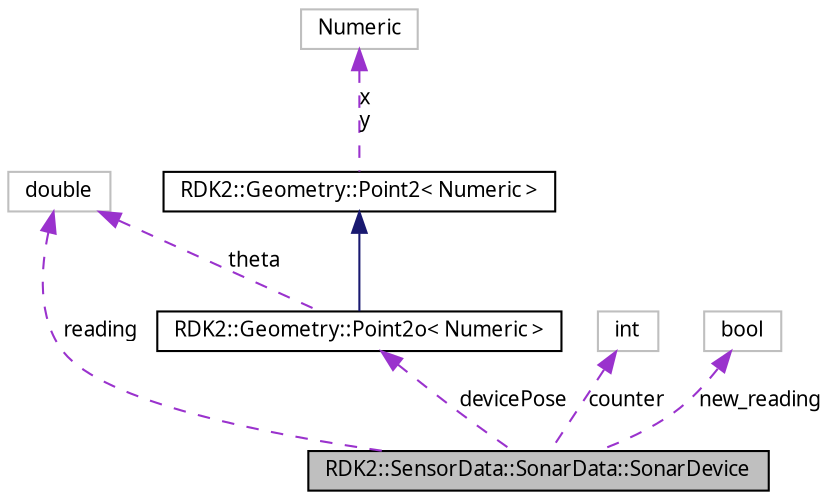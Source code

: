digraph G
{
  edge [fontname="FreeSans.ttf",fontsize=10,labelfontname="FreeSans.ttf",labelfontsize=10];
  node [fontname="FreeSans.ttf",fontsize=10,shape=record];
  Node1 [label="RDK2::SensorData::SonarData::SonarDevice",height=0.2,width=0.4,color="black", fillcolor="grey75", style="filled" fontcolor="black"];
  Node2 -> Node1 [dir=back,color="darkorchid3",fontsize=10,style="dashed",label="reading",fontname="FreeSans.ttf"];
  Node2 [label="double",height=0.2,width=0.4,color="grey75", fillcolor="white", style="filled"];
  Node3 -> Node1 [dir=back,color="darkorchid3",fontsize=10,style="dashed",label="devicePose",fontname="FreeSans.ttf"];
  Node3 [label="RDK2::Geometry::Point2o\< Numeric \>",height=0.2,width=0.4,color="black", fillcolor="white", style="filled",URL="$class_r_d_k2_1_1_geometry_1_1_point2o.html",tooltip="Beware that the operators + - * uses also the &quot;theta&quot; component."];
  Node4 -> Node3 [dir=back,color="midnightblue",fontsize=10,style="solid",fontname="FreeSans.ttf"];
  Node4 [label="RDK2::Geometry::Point2\< Numeric \>",height=0.2,width=0.4,color="black", fillcolor="white", style="filled",URL="$struct_r_d_k2_1_1_geometry_1_1_point2.html",tooltip="A generic vector with two components."];
  Node5 -> Node4 [dir=back,color="darkorchid3",fontsize=10,style="dashed",label="x\ny",fontname="FreeSans.ttf"];
  Node5 [label="Numeric",height=0.2,width=0.4,color="grey75", fillcolor="white", style="filled"];
  Node2 -> Node3 [dir=back,color="darkorchid3",fontsize=10,style="dashed",label="theta",fontname="FreeSans.ttf"];
  Node6 -> Node1 [dir=back,color="darkorchid3",fontsize=10,style="dashed",label="counter",fontname="FreeSans.ttf"];
  Node6 [label="int",height=0.2,width=0.4,color="grey75", fillcolor="white", style="filled"];
  Node7 -> Node1 [dir=back,color="darkorchid3",fontsize=10,style="dashed",label="new_reading",fontname="FreeSans.ttf"];
  Node7 [label="bool",height=0.2,width=0.4,color="grey75", fillcolor="white", style="filled"];
}

